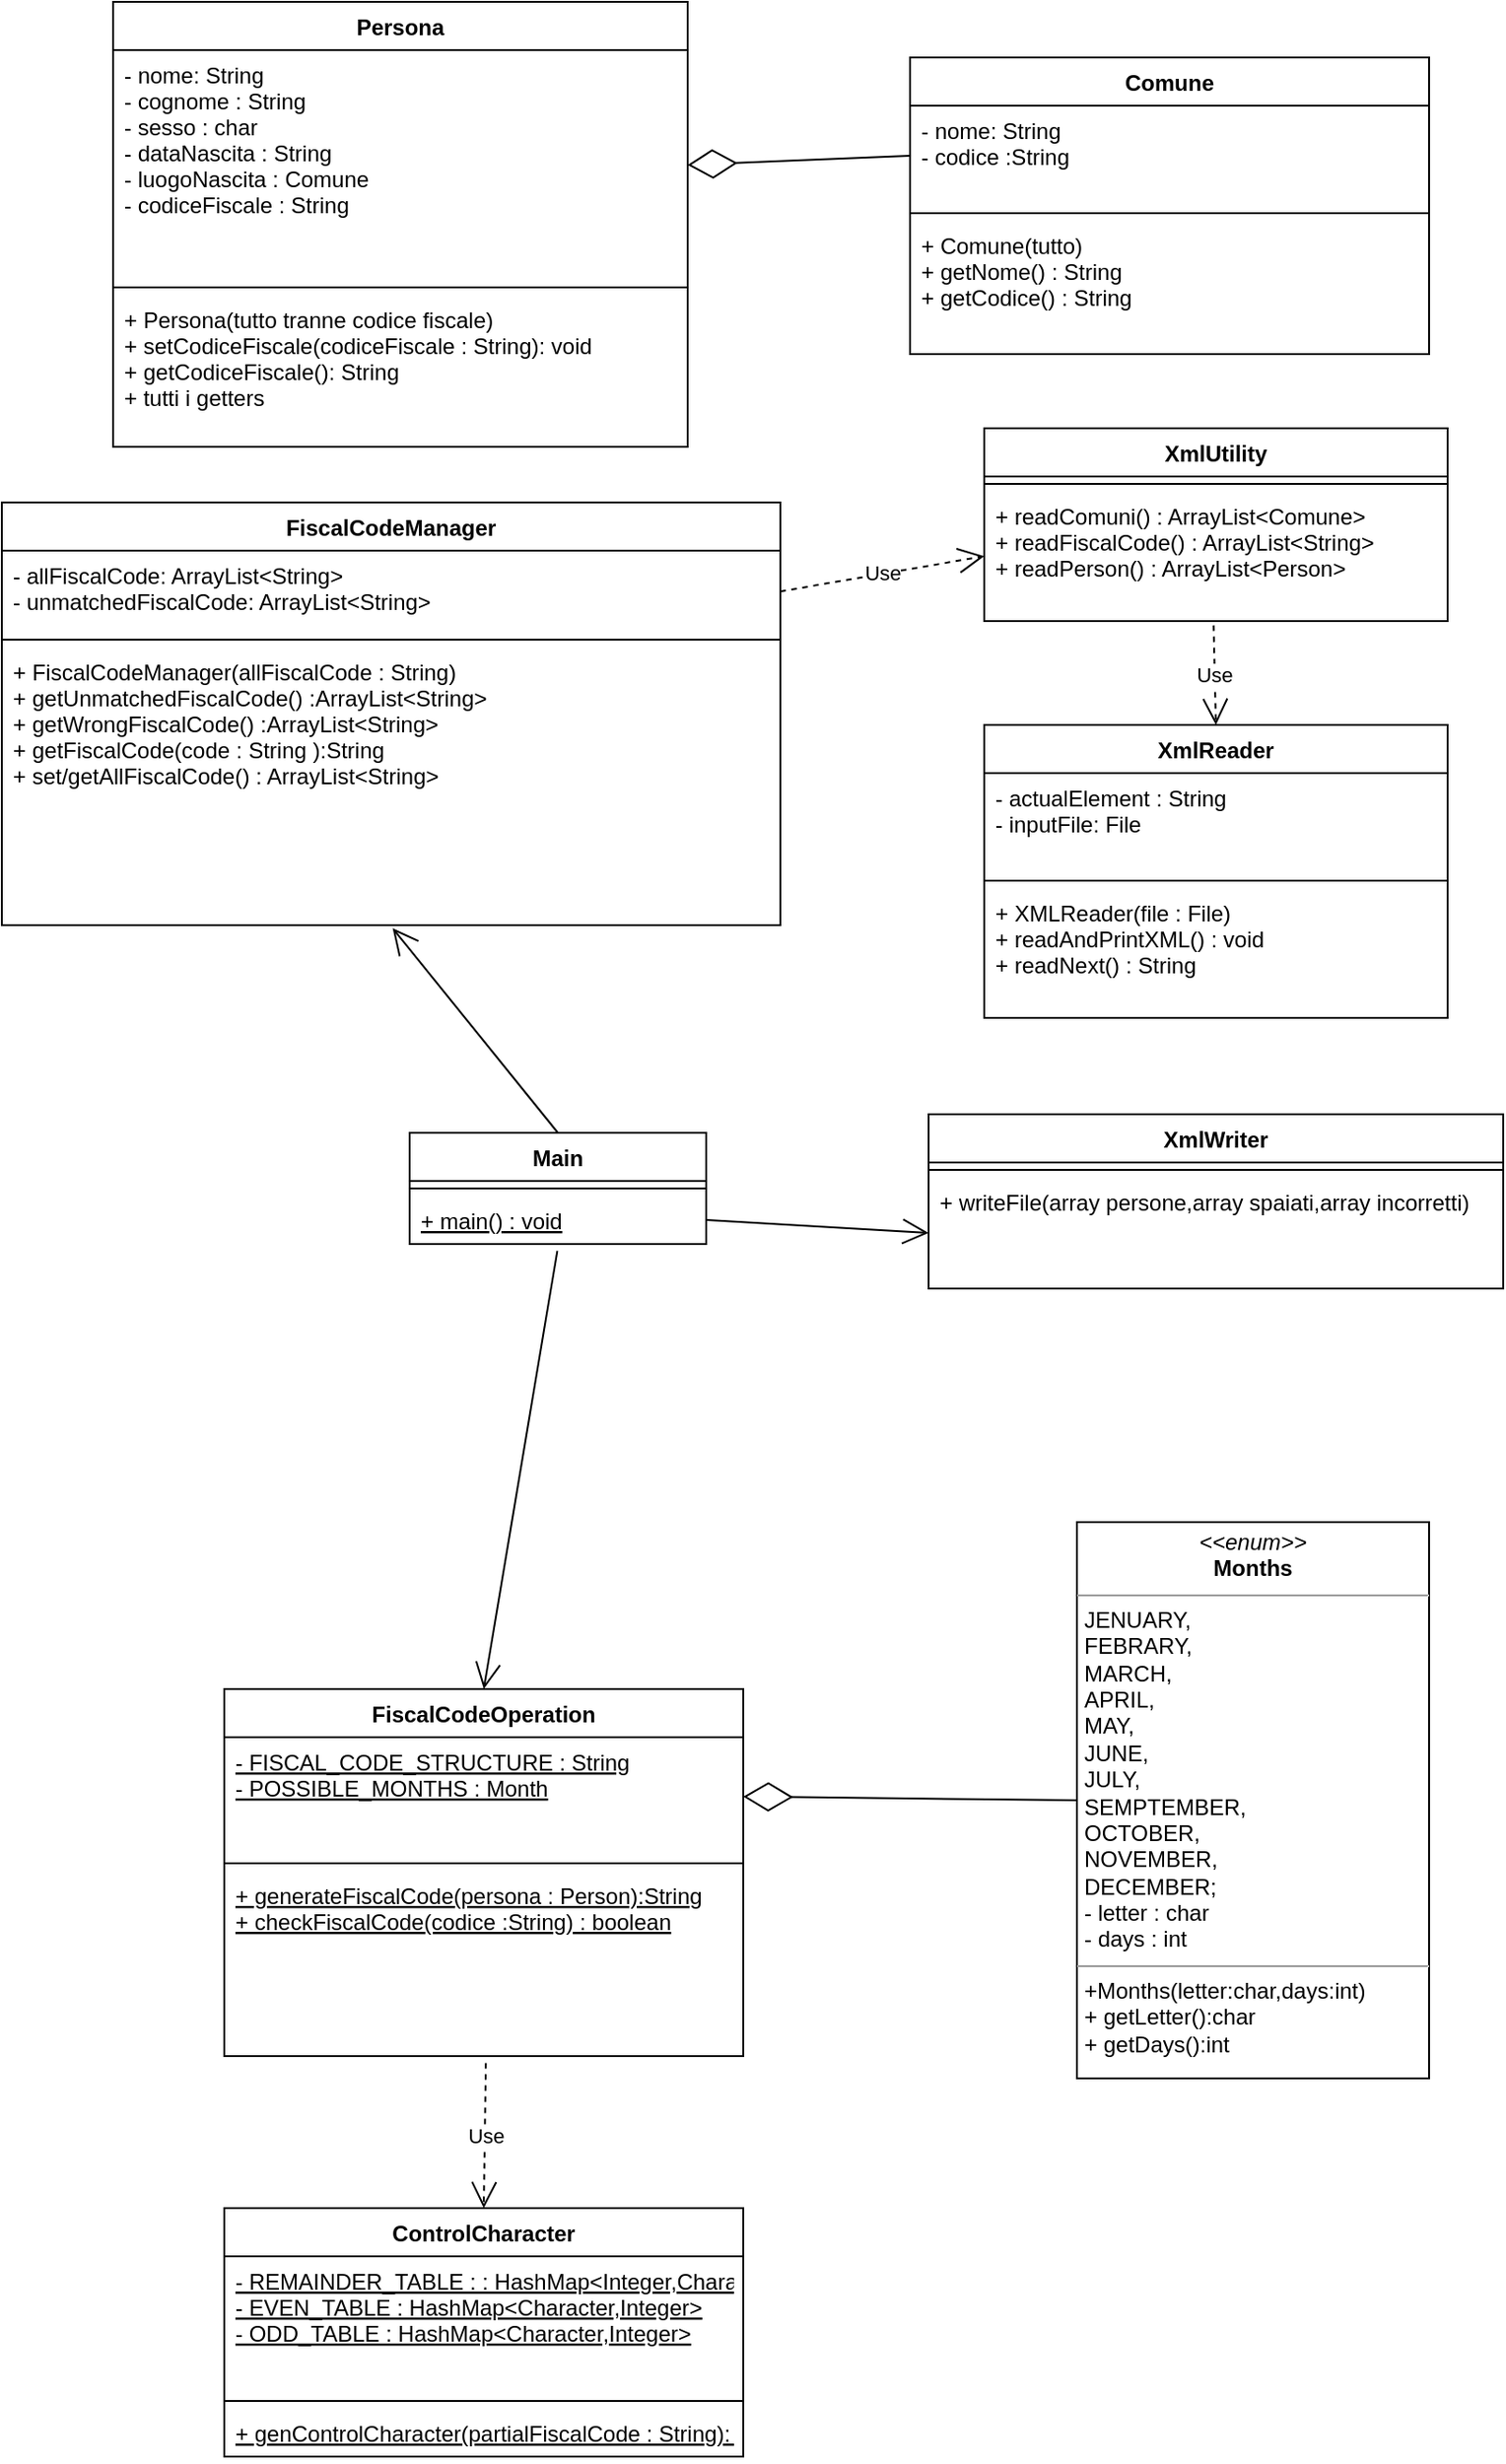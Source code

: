 <mxfile version="18.0.1" type="device"><diagram id="DL_iSzFS-gjvhAqIAErm" name="Page-1"><mxGraphModel dx="865" dy="476" grid="1" gridSize="10" guides="1" tooltips="1" connect="1" arrows="1" fold="1" page="1" pageScale="1" pageWidth="600" pageHeight="2000" math="0" shadow="0"><root><object label="" id="0"><mxCell/></object><mxCell id="1" parent="0"/><mxCell id="M8LVRK2I6RIQSMFMmTUj-1" value="Persona" style="swimlane;fontStyle=1;align=center;verticalAlign=top;childLayout=stackLayout;horizontal=1;startSize=26;horizontalStack=0;resizeParent=1;resizeParentMax=0;resizeLast=0;collapsible=1;marginBottom=0;" parent="1" vertex="1"><mxGeometry x="80" y="30" width="310" height="240" as="geometry"/></mxCell><mxCell id="M8LVRK2I6RIQSMFMmTUj-2" value="- nome: String&#10;- cognome : String&#10;- sesso : char&#10;- dataNascita : String&#10;- luogoNascita : Comune&#10;- codiceFiscale : String" style="text;strokeColor=none;fillColor=none;align=left;verticalAlign=top;spacingLeft=4;spacingRight=4;overflow=hidden;rotatable=0;points=[[0,0.5],[1,0.5]];portConstraint=eastwest;" parent="M8LVRK2I6RIQSMFMmTUj-1" vertex="1"><mxGeometry y="26" width="310" height="124" as="geometry"/></mxCell><mxCell id="M8LVRK2I6RIQSMFMmTUj-3" value="" style="line;strokeWidth=1;fillColor=none;align=left;verticalAlign=middle;spacingTop=-1;spacingLeft=3;spacingRight=3;rotatable=0;labelPosition=right;points=[];portConstraint=eastwest;" parent="M8LVRK2I6RIQSMFMmTUj-1" vertex="1"><mxGeometry y="150" width="310" height="8" as="geometry"/></mxCell><mxCell id="M8LVRK2I6RIQSMFMmTUj-4" value="+ Persona(tutto tranne codice fiscale)&#10;+ setCodiceFiscale(codiceFiscale : String): void&#10;+ getCodiceFiscale(): String&#10;+ tutti i getters" style="text;strokeColor=none;fillColor=none;align=left;verticalAlign=top;spacingLeft=4;spacingRight=4;overflow=hidden;rotatable=0;points=[[0,0.5],[1,0.5]];portConstraint=eastwest;" parent="M8LVRK2I6RIQSMFMmTUj-1" vertex="1"><mxGeometry y="158" width="310" height="82" as="geometry"/></mxCell><mxCell id="M8LVRK2I6RIQSMFMmTUj-6" value="Comune" style="swimlane;fontStyle=1;align=center;verticalAlign=top;childLayout=stackLayout;horizontal=1;startSize=26;horizontalStack=0;resizeParent=1;resizeParentMax=0;resizeLast=0;collapsible=1;marginBottom=0;" parent="1" vertex="1"><mxGeometry x="510" y="60" width="280" height="160" as="geometry"/></mxCell><mxCell id="M8LVRK2I6RIQSMFMmTUj-7" value="- nome: String&#10;- codice :String" style="text;strokeColor=none;fillColor=none;align=left;verticalAlign=top;spacingLeft=4;spacingRight=4;overflow=hidden;rotatable=0;points=[[0,0.5],[1,0.5]];portConstraint=eastwest;" parent="M8LVRK2I6RIQSMFMmTUj-6" vertex="1"><mxGeometry y="26" width="280" height="54" as="geometry"/></mxCell><mxCell id="M8LVRK2I6RIQSMFMmTUj-8" value="" style="line;strokeWidth=1;fillColor=none;align=left;verticalAlign=middle;spacingTop=-1;spacingLeft=3;spacingRight=3;rotatable=0;labelPosition=right;points=[];portConstraint=eastwest;" parent="M8LVRK2I6RIQSMFMmTUj-6" vertex="1"><mxGeometry y="80" width="280" height="8" as="geometry"/></mxCell><mxCell id="M8LVRK2I6RIQSMFMmTUj-9" value="+ Comune(tutto)&#10;+ getNome() : String&#10;+ getCodice() : String" style="text;strokeColor=none;fillColor=none;align=left;verticalAlign=top;spacingLeft=4;spacingRight=4;overflow=hidden;rotatable=0;points=[[0,0.5],[1,0.5]];portConstraint=eastwest;" parent="M8LVRK2I6RIQSMFMmTUj-6" vertex="1"><mxGeometry y="88" width="280" height="72" as="geometry"/></mxCell><mxCell id="M8LVRK2I6RIQSMFMmTUj-10" value="Main" style="swimlane;fontStyle=1;align=center;verticalAlign=top;childLayout=stackLayout;horizontal=1;startSize=26;horizontalStack=0;resizeParent=1;resizeParentMax=0;resizeLast=0;collapsible=1;marginBottom=0;" parent="1" vertex="1"><mxGeometry x="240" y="640" width="160" height="60" as="geometry"/></mxCell><mxCell id="M8LVRK2I6RIQSMFMmTUj-12" value="" style="line;strokeWidth=1;fillColor=none;align=left;verticalAlign=middle;spacingTop=-1;spacingLeft=3;spacingRight=3;rotatable=0;labelPosition=right;points=[];portConstraint=eastwest;" parent="M8LVRK2I6RIQSMFMmTUj-10" vertex="1"><mxGeometry y="26" width="160" height="8" as="geometry"/></mxCell><mxCell id="M8LVRK2I6RIQSMFMmTUj-13" value="+ main() : void" style="text;strokeColor=none;fillColor=none;align=left;verticalAlign=top;spacingLeft=4;spacingRight=4;overflow=hidden;rotatable=0;points=[[0,0.5],[1,0.5]];portConstraint=eastwest;fontStyle=4" parent="M8LVRK2I6RIQSMFMmTUj-10" vertex="1"><mxGeometry y="34" width="160" height="26" as="geometry"/></mxCell><mxCell id="M8LVRK2I6RIQSMFMmTUj-14" value="XmlReader" style="swimlane;fontStyle=1;align=center;verticalAlign=top;childLayout=stackLayout;horizontal=1;startSize=26;horizontalStack=0;resizeParent=1;resizeParentMax=0;resizeLast=0;collapsible=1;marginBottom=0;" parent="1" vertex="1"><mxGeometry x="550" y="420" width="250" height="158" as="geometry"/></mxCell><mxCell id="M8LVRK2I6RIQSMFMmTUj-15" value="- actualElement : String&#10;- inputFile: File" style="text;strokeColor=none;fillColor=none;align=left;verticalAlign=top;spacingLeft=4;spacingRight=4;overflow=hidden;rotatable=0;points=[[0,0.5],[1,0.5]];portConstraint=eastwest;" parent="M8LVRK2I6RIQSMFMmTUj-14" vertex="1"><mxGeometry y="26" width="250" height="54" as="geometry"/></mxCell><mxCell id="M8LVRK2I6RIQSMFMmTUj-16" value="" style="line;strokeWidth=1;fillColor=none;align=left;verticalAlign=middle;spacingTop=-1;spacingLeft=3;spacingRight=3;rotatable=0;labelPosition=right;points=[];portConstraint=eastwest;" parent="M8LVRK2I6RIQSMFMmTUj-14" vertex="1"><mxGeometry y="80" width="250" height="8" as="geometry"/></mxCell><mxCell id="M8LVRK2I6RIQSMFMmTUj-17" value="+ XMLReader(file : File)&#10;+ readAndPrintXML() : void&#10;+ readNext() : String" style="text;strokeColor=none;fillColor=none;align=left;verticalAlign=top;spacingLeft=4;spacingRight=4;overflow=hidden;rotatable=0;points=[[0,0.5],[1,0.5]];portConstraint=eastwest;" parent="M8LVRK2I6RIQSMFMmTUj-14" vertex="1"><mxGeometry y="88" width="250" height="70" as="geometry"/></mxCell><mxCell id="M8LVRK2I6RIQSMFMmTUj-18" value="XmlUtility" style="swimlane;fontStyle=1;align=center;verticalAlign=top;childLayout=stackLayout;horizontal=1;startSize=26;horizontalStack=0;resizeParent=1;resizeParentMax=0;resizeLast=0;collapsible=1;marginBottom=0;" parent="1" vertex="1"><mxGeometry x="550" y="260" width="250" height="104" as="geometry"/></mxCell><mxCell id="M8LVRK2I6RIQSMFMmTUj-20" value="" style="line;strokeWidth=1;fillColor=none;align=left;verticalAlign=middle;spacingTop=-1;spacingLeft=3;spacingRight=3;rotatable=0;labelPosition=right;points=[];portConstraint=eastwest;" parent="M8LVRK2I6RIQSMFMmTUj-18" vertex="1"><mxGeometry y="26" width="250" height="8" as="geometry"/></mxCell><mxCell id="M8LVRK2I6RIQSMFMmTUj-21" value="+ readComuni() : ArrayList&lt;Comune&gt;&#10;+ readFiscalCode() : ArrayList&lt;String&gt;&#10;+ readPerson() : ArrayList&lt;Person&gt;" style="text;strokeColor=none;fillColor=none;align=left;verticalAlign=top;spacingLeft=4;spacingRight=4;overflow=hidden;rotatable=0;points=[[0,0.5],[1,0.5]];portConstraint=eastwest;" parent="M8LVRK2I6RIQSMFMmTUj-18" vertex="1"><mxGeometry y="34" width="250" height="70" as="geometry"/></mxCell><mxCell id="M8LVRK2I6RIQSMFMmTUj-22" value="FiscalCodeManager" style="swimlane;fontStyle=1;align=center;verticalAlign=top;childLayout=stackLayout;horizontal=1;startSize=26;horizontalStack=0;resizeParent=1;resizeParentMax=0;resizeLast=0;collapsible=1;marginBottom=0;" parent="1" vertex="1"><mxGeometry x="20" y="300" width="420" height="228" as="geometry"/></mxCell><mxCell id="M8LVRK2I6RIQSMFMmTUj-23" value="- allFiscalCode: ArrayList&lt;String&gt;&#10;- unmatchedFiscalCode: ArrayList&lt;String&gt;" style="text;strokeColor=none;fillColor=none;align=left;verticalAlign=top;spacingLeft=4;spacingRight=4;overflow=hidden;rotatable=0;points=[[0,0.5],[1,0.5]];portConstraint=eastwest;" parent="M8LVRK2I6RIQSMFMmTUj-22" vertex="1"><mxGeometry y="26" width="420" height="44" as="geometry"/></mxCell><mxCell id="M8LVRK2I6RIQSMFMmTUj-24" value="" style="line;strokeWidth=1;fillColor=none;align=left;verticalAlign=middle;spacingTop=-1;spacingLeft=3;spacingRight=3;rotatable=0;labelPosition=right;points=[];portConstraint=eastwest;" parent="M8LVRK2I6RIQSMFMmTUj-22" vertex="1"><mxGeometry y="70" width="420" height="8" as="geometry"/></mxCell><mxCell id="M8LVRK2I6RIQSMFMmTUj-25" value="+ FiscalCodeManager(allFiscalCode : String)&#10;+ getUnmatchedFiscalCode() :ArrayList&lt;String&gt;&#10;+ getWrongFiscalCode() :ArrayList&lt;String&gt;&#10;+ getFiscalCode(code : String ):String&#10;+ set/getAllFiscalCode() : ArrayList&lt;String&gt;" style="text;strokeColor=none;fillColor=none;align=left;verticalAlign=top;spacingLeft=4;spacingRight=4;overflow=hidden;rotatable=0;points=[[0,0.5],[1,0.5]];portConstraint=eastwest;" parent="M8LVRK2I6RIQSMFMmTUj-22" vertex="1"><mxGeometry y="78" width="420" height="150" as="geometry"/></mxCell><mxCell id="M8LVRK2I6RIQSMFMmTUj-26" value="XmlWriter" style="swimlane;fontStyle=1;align=center;verticalAlign=top;childLayout=stackLayout;horizontal=1;startSize=26;horizontalStack=0;resizeParent=1;resizeParentMax=0;resizeLast=0;collapsible=1;marginBottom=0;" parent="1" vertex="1"><mxGeometry x="520" y="630" width="310" height="94" as="geometry"/></mxCell><mxCell id="M8LVRK2I6RIQSMFMmTUj-28" value="" style="line;strokeWidth=1;fillColor=none;align=left;verticalAlign=middle;spacingTop=-1;spacingLeft=3;spacingRight=3;rotatable=0;labelPosition=right;points=[];portConstraint=eastwest;" parent="M8LVRK2I6RIQSMFMmTUj-26" vertex="1"><mxGeometry y="26" width="310" height="8" as="geometry"/></mxCell><mxCell id="M8LVRK2I6RIQSMFMmTUj-29" value="+ writeFile(array persone,array spaiati,array incorretti)" style="text;strokeColor=none;fillColor=none;align=left;verticalAlign=top;spacingLeft=4;spacingRight=4;overflow=hidden;rotatable=0;points=[[0,0.5],[1,0.5]];portConstraint=eastwest;" parent="M8LVRK2I6RIQSMFMmTUj-26" vertex="1"><mxGeometry y="34" width="310" height="60" as="geometry"/></mxCell><mxCell id="5sqavlQIcZGiCNB45rM7-1" value="&lt;p style=&quot;margin:0px;margin-top:4px;text-align:center;&quot;&gt;&lt;i&gt;&amp;lt;&amp;lt;enum&amp;gt;&amp;gt;&lt;/i&gt;&lt;br&gt;&lt;b&gt;Months&lt;/b&gt;&lt;/p&gt;&lt;hr size=&quot;1&quot;&gt;&lt;p style=&quot;margin:0px;margin-left:4px;&quot;&gt;JENUARY,&lt;/p&gt;&lt;p style=&quot;margin:0px;margin-left:4px;&quot;&gt;FEBRARY,&lt;/p&gt;&lt;p style=&quot;margin:0px;margin-left:4px;&quot;&gt;MARCH,&lt;/p&gt;&lt;p style=&quot;margin:0px;margin-left:4px;&quot;&gt;APRIL,&lt;/p&gt;&lt;p style=&quot;margin:0px;margin-left:4px;&quot;&gt;MAY,&lt;/p&gt;&lt;p style=&quot;margin:0px;margin-left:4px;&quot;&gt;JUNE,&lt;/p&gt;&lt;p style=&quot;margin:0px;margin-left:4px;&quot;&gt;JULY,&lt;/p&gt;&lt;p style=&quot;margin:0px;margin-left:4px;&quot;&gt;SEMPTEMBER,&lt;/p&gt;&lt;p style=&quot;margin:0px;margin-left:4px;&quot;&gt;OCTOBER,&lt;/p&gt;&lt;p style=&quot;margin:0px;margin-left:4px;&quot;&gt;NOVEMBER,&lt;/p&gt;&lt;p style=&quot;margin:0px;margin-left:4px;&quot;&gt;DECEMBER;&lt;/p&gt;&lt;p style=&quot;margin:0px;margin-left:4px;&quot;&gt;- letter : char&lt;/p&gt;&lt;p style=&quot;margin:0px;margin-left:4px;&quot;&gt;- days : int&lt;/p&gt;&lt;hr size=&quot;1&quot;&gt;&lt;p style=&quot;margin:0px;margin-left:4px;&quot;&gt;+Months(letter:char,days:int)&lt;/p&gt;&lt;p style=&quot;margin:0px;margin-left:4px;&quot;&gt;+ getLetter():char&lt;/p&gt;&lt;p style=&quot;margin:0px;margin-left:4px;&quot;&gt;+ getDays():int&lt;/p&gt;" style="verticalAlign=top;align=left;overflow=fill;fontSize=12;fontFamily=Helvetica;html=1;" parent="1" vertex="1"><mxGeometry x="600" y="850" width="190" height="300" as="geometry"/></mxCell><mxCell id="UIlKdNAXxEHu6fRKOhgH-1" value="FiscalCodeOperation" style="swimlane;fontStyle=1;align=center;verticalAlign=top;childLayout=stackLayout;horizontal=1;startSize=26;horizontalStack=0;resizeParent=1;resizeParentMax=0;resizeLast=0;collapsible=1;marginBottom=0;" vertex="1" parent="1"><mxGeometry x="140" y="940" width="280" height="198" as="geometry"/></mxCell><mxCell id="UIlKdNAXxEHu6fRKOhgH-2" value="- FISCAL_CODE_STRUCTURE : String&#10;- POSSIBLE_MONTHS : Month" style="text;strokeColor=none;fillColor=none;align=left;verticalAlign=top;spacingLeft=4;spacingRight=4;overflow=hidden;rotatable=0;points=[[0,0.5],[1,0.5]];portConstraint=eastwest;fontStyle=4" vertex="1" parent="UIlKdNAXxEHu6fRKOhgH-1"><mxGeometry y="26" width="280" height="64" as="geometry"/></mxCell><mxCell id="UIlKdNAXxEHu6fRKOhgH-3" value="" style="line;strokeWidth=1;fillColor=none;align=left;verticalAlign=middle;spacingTop=-1;spacingLeft=3;spacingRight=3;rotatable=0;labelPosition=right;points=[];portConstraint=eastwest;" vertex="1" parent="UIlKdNAXxEHu6fRKOhgH-1"><mxGeometry y="90" width="280" height="8" as="geometry"/></mxCell><mxCell id="UIlKdNAXxEHu6fRKOhgH-4" value="+ generateFiscalCode(persona : Person):String&#10;+ checkFiscalCode(codice :String) : boolean" style="text;strokeColor=none;fillColor=none;align=left;verticalAlign=top;spacingLeft=4;spacingRight=4;overflow=hidden;rotatable=0;points=[[0,0.5],[1,0.5]];portConstraint=eastwest;fontStyle=4" vertex="1" parent="UIlKdNAXxEHu6fRKOhgH-1"><mxGeometry y="98" width="280" height="100" as="geometry"/></mxCell><mxCell id="UIlKdNAXxEHu6fRKOhgH-9" value="" style="endArrow=diamondThin;endFill=0;endSize=24;html=1;rounded=0;exitX=0;exitY=0.5;exitDx=0;exitDy=0;entryX=1;entryY=0.5;entryDx=0;entryDy=0;" edge="1" parent="1" source="5sqavlQIcZGiCNB45rM7-1" target="UIlKdNAXxEHu6fRKOhgH-2"><mxGeometry width="160" relative="1" as="geometry"><mxPoint x="460" y="990" as="sourcePoint"/><mxPoint x="460" y="1120" as="targetPoint"/></mxGeometry></mxCell><mxCell id="UIlKdNAXxEHu6fRKOhgH-5" value="ControlCharacter" style="swimlane;fontStyle=1;align=center;verticalAlign=top;childLayout=stackLayout;horizontal=1;startSize=26;horizontalStack=0;resizeParent=1;resizeParentMax=0;resizeLast=0;collapsible=1;marginBottom=0;" vertex="1" parent="1"><mxGeometry x="140" y="1220" width="280" height="134" as="geometry"/></mxCell><mxCell id="UIlKdNAXxEHu6fRKOhgH-6" value="- REMAINDER_TABLE : : HashMap&lt;Integer,Character&gt;&#10;- EVEN_TABLE : HashMap&lt;Character,Integer&gt;&#10;- ODD_TABLE : HashMap&lt;Character,Integer&gt;" style="text;strokeColor=none;fillColor=none;align=left;verticalAlign=top;spacingLeft=4;spacingRight=4;overflow=hidden;rotatable=0;points=[[0,0.5],[1,0.5]];portConstraint=eastwest;fontStyle=4" vertex="1" parent="UIlKdNAXxEHu6fRKOhgH-5"><mxGeometry y="26" width="280" height="74" as="geometry"/></mxCell><mxCell id="UIlKdNAXxEHu6fRKOhgH-7" value="" style="line;strokeWidth=1;fillColor=none;align=left;verticalAlign=middle;spacingTop=-1;spacingLeft=3;spacingRight=3;rotatable=0;labelPosition=right;points=[];portConstraint=eastwest;" vertex="1" parent="UIlKdNAXxEHu6fRKOhgH-5"><mxGeometry y="100" width="280" height="8" as="geometry"/></mxCell><mxCell id="UIlKdNAXxEHu6fRKOhgH-8" value="+ genControlCharacter(partialFiscalCode : String): char" style="text;strokeColor=none;fillColor=none;align=left;verticalAlign=top;spacingLeft=4;spacingRight=4;overflow=hidden;rotatable=0;points=[[0,0.5],[1,0.5]];portConstraint=eastwest;fontStyle=4" vertex="1" parent="UIlKdNAXxEHu6fRKOhgH-5"><mxGeometry y="108" width="280" height="26" as="geometry"/></mxCell><mxCell id="UIlKdNAXxEHu6fRKOhgH-12" value="Use" style="endArrow=open;endSize=12;dashed=1;html=1;rounded=0;exitX=0.504;exitY=1.037;exitDx=0;exitDy=0;exitPerimeter=0;entryX=0.5;entryY=0;entryDx=0;entryDy=0;" edge="1" parent="1" source="UIlKdNAXxEHu6fRKOhgH-4" target="UIlKdNAXxEHu6fRKOhgH-5"><mxGeometry width="160" relative="1" as="geometry"><mxPoint x="510" y="1230" as="sourcePoint"/><mxPoint x="670" y="1230" as="targetPoint"/><Array as="points"/><mxPoint as="offset"/></mxGeometry></mxCell><mxCell id="UIlKdNAXxEHu6fRKOhgH-13" value="" style="endArrow=diamondThin;endFill=0;endSize=24;html=1;rounded=0;exitX=0;exitY=0.5;exitDx=0;exitDy=0;entryX=1;entryY=0.5;entryDx=0;entryDy=0;" edge="1" parent="1" source="M8LVRK2I6RIQSMFMmTUj-7" target="M8LVRK2I6RIQSMFMmTUj-2"><mxGeometry width="160" relative="1" as="geometry"><mxPoint x="420" y="240" as="sourcePoint"/><mxPoint x="580" y="240" as="targetPoint"/></mxGeometry></mxCell><mxCell id="UIlKdNAXxEHu6fRKOhgH-14" value="Use" style="endArrow=open;endSize=12;dashed=1;html=1;rounded=0;exitX=0.495;exitY=1.033;exitDx=0;exitDy=0;exitPerimeter=0;entryX=0.5;entryY=0;entryDx=0;entryDy=0;" edge="1" parent="1" source="M8LVRK2I6RIQSMFMmTUj-21" target="M8LVRK2I6RIQSMFMmTUj-14"><mxGeometry width="160" relative="1" as="geometry"><mxPoint x="575" y="390" as="sourcePoint"/><mxPoint x="735" y="390" as="targetPoint"/></mxGeometry></mxCell><mxCell id="UIlKdNAXxEHu6fRKOhgH-15" value="Use" style="endArrow=open;endSize=12;dashed=1;html=1;rounded=0;entryX=0;entryY=0.5;entryDx=0;entryDy=0;exitX=1;exitY=0.5;exitDx=0;exitDy=0;" edge="1" parent="1" source="M8LVRK2I6RIQSMFMmTUj-23" target="M8LVRK2I6RIQSMFMmTUj-21"><mxGeometry width="160" relative="1" as="geometry"><mxPoint x="380" y="400" as="sourcePoint"/><mxPoint x="540" y="400" as="targetPoint"/></mxGeometry></mxCell><mxCell id="UIlKdNAXxEHu6fRKOhgH-21" value="" style="endArrow=open;endFill=1;endSize=12;html=1;rounded=0;entryX=0;entryY=0.5;entryDx=0;entryDy=0;exitX=1;exitY=0.5;exitDx=0;exitDy=0;" edge="1" parent="1" source="M8LVRK2I6RIQSMFMmTUj-13" target="M8LVRK2I6RIQSMFMmTUj-29"><mxGeometry width="160" relative="1" as="geometry"><mxPoint x="270" y="790" as="sourcePoint"/><mxPoint x="430" y="790" as="targetPoint"/></mxGeometry></mxCell><mxCell id="UIlKdNAXxEHu6fRKOhgH-22" value="" style="endArrow=open;endFill=1;endSize=12;html=1;rounded=0;entryX=0.502;entryY=1.011;entryDx=0;entryDy=0;exitX=0.5;exitY=0;exitDx=0;exitDy=0;entryPerimeter=0;" edge="1" parent="1" source="M8LVRK2I6RIQSMFMmTUj-10" target="M8LVRK2I6RIQSMFMmTUj-25"><mxGeometry width="160" relative="1" as="geometry"><mxPoint x="260" y="600" as="sourcePoint"/><mxPoint x="380" y="607" as="targetPoint"/></mxGeometry></mxCell><mxCell id="UIlKdNAXxEHu6fRKOhgH-23" value="" style="endArrow=open;endFill=1;endSize=12;html=1;rounded=0;entryX=0.5;entryY=0;entryDx=0;entryDy=0;exitX=0.498;exitY=1.141;exitDx=0;exitDy=0;exitPerimeter=0;" edge="1" parent="1" source="M8LVRK2I6RIQSMFMmTUj-13" target="UIlKdNAXxEHu6fRKOhgH-1"><mxGeometry width="160" relative="1" as="geometry"><mxPoint x="250" y="790" as="sourcePoint"/><mxPoint x="370" y="797" as="targetPoint"/></mxGeometry></mxCell></root></mxGraphModel></diagram></mxfile>
